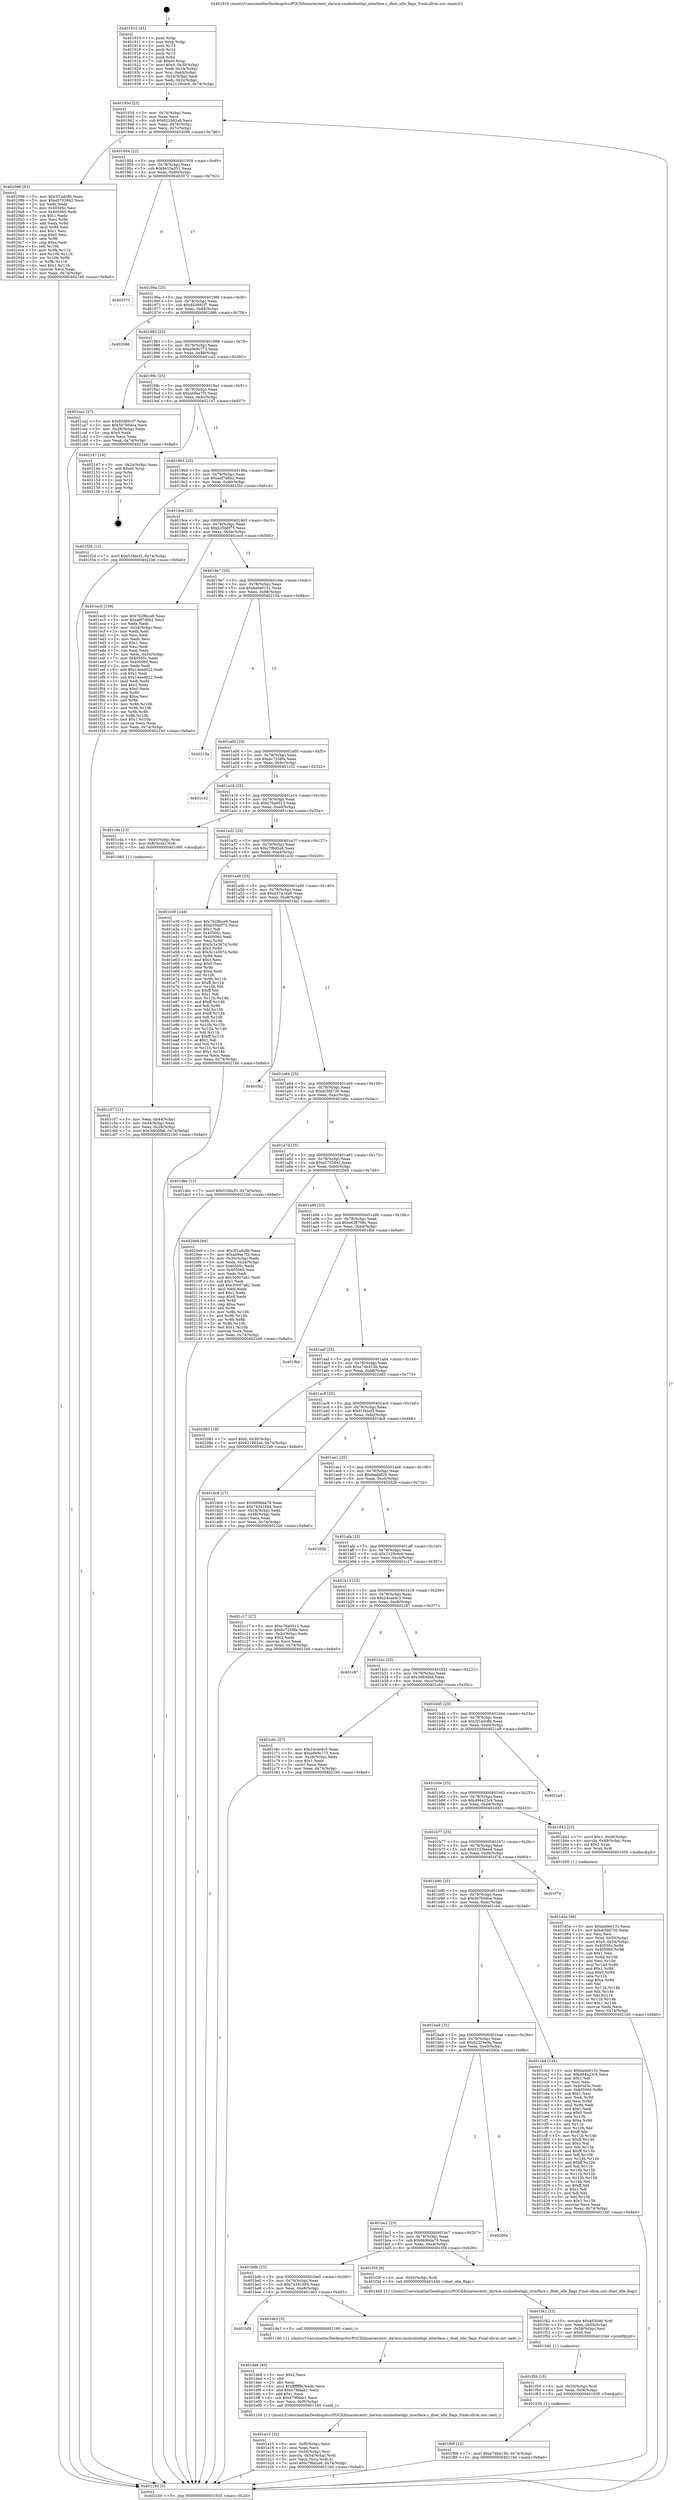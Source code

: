digraph "0x401910" {
  label = "0x401910 (/mnt/c/Users/mathe/Desktop/tcc/POCII/binaries/extr_darwin-xnubsdnetkpi_interface.c_ifnet_idle_flags_Final-ollvm.out::main(0))"
  labelloc = "t"
  node[shape=record]

  Entry [label="",width=0.3,height=0.3,shape=circle,fillcolor=black,style=filled]
  "0x40193d" [label="{
     0x40193d [23]\l
     | [instrs]\l
     &nbsp;&nbsp;0x40193d \<+3\>: mov -0x74(%rbp),%eax\l
     &nbsp;&nbsp;0x401940 \<+2\>: mov %eax,%ecx\l
     &nbsp;&nbsp;0x401942 \<+6\>: sub $0x821662ab,%ecx\l
     &nbsp;&nbsp;0x401948 \<+3\>: mov %eax,-0x78(%rbp)\l
     &nbsp;&nbsp;0x40194b \<+3\>: mov %ecx,-0x7c(%rbp)\l
     &nbsp;&nbsp;0x40194e \<+6\>: je 0000000000402096 \<main+0x786\>\l
  }"]
  "0x402096" [label="{
     0x402096 [83]\l
     | [instrs]\l
     &nbsp;&nbsp;0x402096 \<+5\>: mov $0x3f1adc8b,%eax\l
     &nbsp;&nbsp;0x40209b \<+5\>: mov $0xe5702842,%ecx\l
     &nbsp;&nbsp;0x4020a0 \<+2\>: xor %edx,%edx\l
     &nbsp;&nbsp;0x4020a2 \<+7\>: mov 0x40505c,%esi\l
     &nbsp;&nbsp;0x4020a9 \<+7\>: mov 0x405060,%edi\l
     &nbsp;&nbsp;0x4020b0 \<+3\>: sub $0x1,%edx\l
     &nbsp;&nbsp;0x4020b3 \<+3\>: mov %esi,%r8d\l
     &nbsp;&nbsp;0x4020b6 \<+3\>: add %edx,%r8d\l
     &nbsp;&nbsp;0x4020b9 \<+4\>: imul %r8d,%esi\l
     &nbsp;&nbsp;0x4020bd \<+3\>: and $0x1,%esi\l
     &nbsp;&nbsp;0x4020c0 \<+3\>: cmp $0x0,%esi\l
     &nbsp;&nbsp;0x4020c3 \<+4\>: sete %r9b\l
     &nbsp;&nbsp;0x4020c7 \<+3\>: cmp $0xa,%edi\l
     &nbsp;&nbsp;0x4020ca \<+4\>: setl %r10b\l
     &nbsp;&nbsp;0x4020ce \<+3\>: mov %r9b,%r11b\l
     &nbsp;&nbsp;0x4020d1 \<+3\>: and %r10b,%r11b\l
     &nbsp;&nbsp;0x4020d4 \<+3\>: xor %r10b,%r9b\l
     &nbsp;&nbsp;0x4020d7 \<+3\>: or %r9b,%r11b\l
     &nbsp;&nbsp;0x4020da \<+4\>: test $0x1,%r11b\l
     &nbsp;&nbsp;0x4020de \<+3\>: cmovne %ecx,%eax\l
     &nbsp;&nbsp;0x4020e1 \<+3\>: mov %eax,-0x74(%rbp)\l
     &nbsp;&nbsp;0x4020e4 \<+5\>: jmp 00000000004021b0 \<main+0x8a0\>\l
  }"]
  "0x401954" [label="{
     0x401954 [22]\l
     | [instrs]\l
     &nbsp;&nbsp;0x401954 \<+5\>: jmp 0000000000401959 \<main+0x49\>\l
     &nbsp;&nbsp;0x401959 \<+3\>: mov -0x78(%rbp),%eax\l
     &nbsp;&nbsp;0x40195c \<+5\>: sub $0x8410a351,%eax\l
     &nbsp;&nbsp;0x401961 \<+3\>: mov %eax,-0x80(%rbp)\l
     &nbsp;&nbsp;0x401964 \<+6\>: je 0000000000402072 \<main+0x762\>\l
  }"]
  Exit [label="",width=0.3,height=0.3,shape=circle,fillcolor=black,style=filled,peripheries=2]
  "0x402072" [label="{
     0x402072\l
  }", style=dashed]
  "0x40196a" [label="{
     0x40196a [25]\l
     | [instrs]\l
     &nbsp;&nbsp;0x40196a \<+5\>: jmp 000000000040196f \<main+0x5f\>\l
     &nbsp;&nbsp;0x40196f \<+3\>: mov -0x78(%rbp),%eax\l
     &nbsp;&nbsp;0x401972 \<+5\>: sub $0x85d891f7,%eax\l
     &nbsp;&nbsp;0x401977 \<+6\>: mov %eax,-0x84(%rbp)\l
     &nbsp;&nbsp;0x40197d \<+6\>: je 0000000000402066 \<main+0x756\>\l
  }"]
  "0x401f68" [label="{
     0x401f68 [12]\l
     | [instrs]\l
     &nbsp;&nbsp;0x401f68 \<+7\>: movl $0xe74b415b,-0x74(%rbp)\l
     &nbsp;&nbsp;0x401f6f \<+5\>: jmp 00000000004021b0 \<main+0x8a0\>\l
  }"]
  "0x402066" [label="{
     0x402066\l
  }", style=dashed]
  "0x401983" [label="{
     0x401983 [25]\l
     | [instrs]\l
     &nbsp;&nbsp;0x401983 \<+5\>: jmp 0000000000401988 \<main+0x78\>\l
     &nbsp;&nbsp;0x401988 \<+3\>: mov -0x78(%rbp),%eax\l
     &nbsp;&nbsp;0x40198b \<+5\>: sub $0xa9e9c773,%eax\l
     &nbsp;&nbsp;0x401990 \<+6\>: mov %eax,-0x88(%rbp)\l
     &nbsp;&nbsp;0x401996 \<+6\>: je 0000000000401ca2 \<main+0x392\>\l
  }"]
  "0x401f59" [label="{
     0x401f59 [15]\l
     | [instrs]\l
     &nbsp;&nbsp;0x401f59 \<+4\>: mov -0x50(%rbp),%rdi\l
     &nbsp;&nbsp;0x401f5d \<+6\>: mov %eax,-0xf4(%rbp)\l
     &nbsp;&nbsp;0x401f63 \<+5\>: call 0000000000401030 \<free@plt\>\l
     | [calls]\l
     &nbsp;&nbsp;0x401030 \{1\} (unknown)\l
  }"]
  "0x401ca2" [label="{
     0x401ca2 [27]\l
     | [instrs]\l
     &nbsp;&nbsp;0x401ca2 \<+5\>: mov $0x85d891f7,%eax\l
     &nbsp;&nbsp;0x401ca7 \<+5\>: mov $0x5b7b0dca,%ecx\l
     &nbsp;&nbsp;0x401cac \<+3\>: mov -0x28(%rbp),%edx\l
     &nbsp;&nbsp;0x401caf \<+3\>: cmp $0x0,%edx\l
     &nbsp;&nbsp;0x401cb2 \<+3\>: cmove %ecx,%eax\l
     &nbsp;&nbsp;0x401cb5 \<+3\>: mov %eax,-0x74(%rbp)\l
     &nbsp;&nbsp;0x401cb8 \<+5\>: jmp 00000000004021b0 \<main+0x8a0\>\l
  }"]
  "0x40199c" [label="{
     0x40199c [25]\l
     | [instrs]\l
     &nbsp;&nbsp;0x40199c \<+5\>: jmp 00000000004019a1 \<main+0x91\>\l
     &nbsp;&nbsp;0x4019a1 \<+3\>: mov -0x78(%rbp),%eax\l
     &nbsp;&nbsp;0x4019a4 \<+5\>: sub $0xab9ae7f3,%eax\l
     &nbsp;&nbsp;0x4019a9 \<+6\>: mov %eax,-0x8c(%rbp)\l
     &nbsp;&nbsp;0x4019af \<+6\>: je 0000000000402147 \<main+0x837\>\l
  }"]
  "0x401f42" [label="{
     0x401f42 [23]\l
     | [instrs]\l
     &nbsp;&nbsp;0x401f42 \<+10\>: movabs $0x4030d6,%rdi\l
     &nbsp;&nbsp;0x401f4c \<+3\>: mov %eax,-0x58(%rbp)\l
     &nbsp;&nbsp;0x401f4f \<+3\>: mov -0x58(%rbp),%esi\l
     &nbsp;&nbsp;0x401f52 \<+2\>: mov $0x0,%al\l
     &nbsp;&nbsp;0x401f54 \<+5\>: call 0000000000401040 \<printf@plt\>\l
     | [calls]\l
     &nbsp;&nbsp;0x401040 \{1\} (unknown)\l
  }"]
  "0x402147" [label="{
     0x402147 [19]\l
     | [instrs]\l
     &nbsp;&nbsp;0x402147 \<+3\>: mov -0x24(%rbp),%eax\l
     &nbsp;&nbsp;0x40214a \<+7\>: add $0xe0,%rsp\l
     &nbsp;&nbsp;0x402151 \<+1\>: pop %rbx\l
     &nbsp;&nbsp;0x402152 \<+2\>: pop %r12\l
     &nbsp;&nbsp;0x402154 \<+2\>: pop %r14\l
     &nbsp;&nbsp;0x402156 \<+2\>: pop %r15\l
     &nbsp;&nbsp;0x402158 \<+1\>: pop %rbp\l
     &nbsp;&nbsp;0x402159 \<+1\>: ret\l
  }"]
  "0x4019b5" [label="{
     0x4019b5 [25]\l
     | [instrs]\l
     &nbsp;&nbsp;0x4019b5 \<+5\>: jmp 00000000004019ba \<main+0xaa\>\l
     &nbsp;&nbsp;0x4019ba \<+3\>: mov -0x78(%rbp),%eax\l
     &nbsp;&nbsp;0x4019bd \<+5\>: sub $0xadf7d6b2,%eax\l
     &nbsp;&nbsp;0x4019c2 \<+6\>: mov %eax,-0x90(%rbp)\l
     &nbsp;&nbsp;0x4019c8 \<+6\>: je 0000000000401f2d \<main+0x61d\>\l
  }"]
  "0x401e10" [label="{
     0x401e10 [32]\l
     | [instrs]\l
     &nbsp;&nbsp;0x401e10 \<+6\>: mov -0xf0(%rbp),%ecx\l
     &nbsp;&nbsp;0x401e16 \<+3\>: imul %eax,%ecx\l
     &nbsp;&nbsp;0x401e19 \<+4\>: mov -0x50(%rbp),%rsi\l
     &nbsp;&nbsp;0x401e1d \<+4\>: movslq -0x54(%rbp),%rdi\l
     &nbsp;&nbsp;0x401e21 \<+3\>: mov %ecx,(%rsi,%rdi,4)\l
     &nbsp;&nbsp;0x401e24 \<+7\>: movl $0xc7f6d2e8,-0x74(%rbp)\l
     &nbsp;&nbsp;0x401e2b \<+5\>: jmp 00000000004021b0 \<main+0x8a0\>\l
  }"]
  "0x401f2d" [label="{
     0x401f2d [12]\l
     | [instrs]\l
     &nbsp;&nbsp;0x401f2d \<+7\>: movl $0xf1f4bcf3,-0x74(%rbp)\l
     &nbsp;&nbsp;0x401f34 \<+5\>: jmp 00000000004021b0 \<main+0x8a0\>\l
  }"]
  "0x4019ce" [label="{
     0x4019ce [25]\l
     | [instrs]\l
     &nbsp;&nbsp;0x4019ce \<+5\>: jmp 00000000004019d3 \<main+0xc3\>\l
     &nbsp;&nbsp;0x4019d3 \<+3\>: mov -0x78(%rbp),%eax\l
     &nbsp;&nbsp;0x4019d6 \<+5\>: sub $0xb35b0f75,%eax\l
     &nbsp;&nbsp;0x4019db \<+6\>: mov %eax,-0x94(%rbp)\l
     &nbsp;&nbsp;0x4019e1 \<+6\>: je 0000000000401ec0 \<main+0x5b0\>\l
  }"]
  "0x401de8" [label="{
     0x401de8 [40]\l
     | [instrs]\l
     &nbsp;&nbsp;0x401de8 \<+5\>: mov $0x2,%ecx\l
     &nbsp;&nbsp;0x401ded \<+1\>: cltd\l
     &nbsp;&nbsp;0x401dee \<+2\>: idiv %ecx\l
     &nbsp;&nbsp;0x401df0 \<+6\>: imul $0xfffffffe,%edx,%ecx\l
     &nbsp;&nbsp;0x401df6 \<+6\>: add $0x479fdab1,%ecx\l
     &nbsp;&nbsp;0x401dfc \<+3\>: add $0x1,%ecx\l
     &nbsp;&nbsp;0x401dff \<+6\>: sub $0x479fdab1,%ecx\l
     &nbsp;&nbsp;0x401e05 \<+6\>: mov %ecx,-0xf0(%rbp)\l
     &nbsp;&nbsp;0x401e0b \<+5\>: call 0000000000401160 \<next_i\>\l
     | [calls]\l
     &nbsp;&nbsp;0x401160 \{1\} (/mnt/c/Users/mathe/Desktop/tcc/POCII/binaries/extr_darwin-xnubsdnetkpi_interface.c_ifnet_idle_flags_Final-ollvm.out::next_i)\l
  }"]
  "0x401ec0" [label="{
     0x401ec0 [109]\l
     | [instrs]\l
     &nbsp;&nbsp;0x401ec0 \<+5\>: mov $0x7b28bce9,%eax\l
     &nbsp;&nbsp;0x401ec5 \<+5\>: mov $0xadf7d6b2,%ecx\l
     &nbsp;&nbsp;0x401eca \<+2\>: xor %edx,%edx\l
     &nbsp;&nbsp;0x401ecc \<+3\>: mov -0x54(%rbp),%esi\l
     &nbsp;&nbsp;0x401ecf \<+2\>: mov %edx,%edi\l
     &nbsp;&nbsp;0x401ed1 \<+2\>: sub %esi,%edi\l
     &nbsp;&nbsp;0x401ed3 \<+2\>: mov %edx,%esi\l
     &nbsp;&nbsp;0x401ed5 \<+3\>: sub $0x1,%esi\l
     &nbsp;&nbsp;0x401ed8 \<+2\>: add %esi,%edi\l
     &nbsp;&nbsp;0x401eda \<+2\>: sub %edi,%edx\l
     &nbsp;&nbsp;0x401edc \<+3\>: mov %edx,-0x54(%rbp)\l
     &nbsp;&nbsp;0x401edf \<+7\>: mov 0x40505c,%edx\l
     &nbsp;&nbsp;0x401ee6 \<+7\>: mov 0x405060,%esi\l
     &nbsp;&nbsp;0x401eed \<+2\>: mov %edx,%edi\l
     &nbsp;&nbsp;0x401eef \<+6\>: add $0x14eed022,%edi\l
     &nbsp;&nbsp;0x401ef5 \<+3\>: sub $0x1,%edi\l
     &nbsp;&nbsp;0x401ef8 \<+6\>: sub $0x14eed022,%edi\l
     &nbsp;&nbsp;0x401efe \<+3\>: imul %edi,%edx\l
     &nbsp;&nbsp;0x401f01 \<+3\>: and $0x1,%edx\l
     &nbsp;&nbsp;0x401f04 \<+3\>: cmp $0x0,%edx\l
     &nbsp;&nbsp;0x401f07 \<+4\>: sete %r8b\l
     &nbsp;&nbsp;0x401f0b \<+3\>: cmp $0xa,%esi\l
     &nbsp;&nbsp;0x401f0e \<+4\>: setl %r9b\l
     &nbsp;&nbsp;0x401f12 \<+3\>: mov %r8b,%r10b\l
     &nbsp;&nbsp;0x401f15 \<+3\>: and %r9b,%r10b\l
     &nbsp;&nbsp;0x401f18 \<+3\>: xor %r9b,%r8b\l
     &nbsp;&nbsp;0x401f1b \<+3\>: or %r8b,%r10b\l
     &nbsp;&nbsp;0x401f1e \<+4\>: test $0x1,%r10b\l
     &nbsp;&nbsp;0x401f22 \<+3\>: cmovne %ecx,%eax\l
     &nbsp;&nbsp;0x401f25 \<+3\>: mov %eax,-0x74(%rbp)\l
     &nbsp;&nbsp;0x401f28 \<+5\>: jmp 00000000004021b0 \<main+0x8a0\>\l
  }"]
  "0x4019e7" [label="{
     0x4019e7 [25]\l
     | [instrs]\l
     &nbsp;&nbsp;0x4019e7 \<+5\>: jmp 00000000004019ec \<main+0xdc\>\l
     &nbsp;&nbsp;0x4019ec \<+3\>: mov -0x78(%rbp),%eax\l
     &nbsp;&nbsp;0x4019ef \<+5\>: sub $0xba0e0131,%eax\l
     &nbsp;&nbsp;0x4019f4 \<+6\>: mov %eax,-0x98(%rbp)\l
     &nbsp;&nbsp;0x4019fa \<+6\>: je 000000000040215a \<main+0x84a\>\l
  }"]
  "0x401bf4" [label="{
     0x401bf4\l
  }", style=dashed]
  "0x40215a" [label="{
     0x40215a\l
  }", style=dashed]
  "0x401a00" [label="{
     0x401a00 [25]\l
     | [instrs]\l
     &nbsp;&nbsp;0x401a00 \<+5\>: jmp 0000000000401a05 \<main+0xf5\>\l
     &nbsp;&nbsp;0x401a05 \<+3\>: mov -0x78(%rbp),%eax\l
     &nbsp;&nbsp;0x401a08 \<+5\>: sub $0xbc7258fa,%eax\l
     &nbsp;&nbsp;0x401a0d \<+6\>: mov %eax,-0x9c(%rbp)\l
     &nbsp;&nbsp;0x401a13 \<+6\>: je 0000000000401c32 \<main+0x322\>\l
  }"]
  "0x401de3" [label="{
     0x401de3 [5]\l
     | [instrs]\l
     &nbsp;&nbsp;0x401de3 \<+5\>: call 0000000000401160 \<next_i\>\l
     | [calls]\l
     &nbsp;&nbsp;0x401160 \{1\} (/mnt/c/Users/mathe/Desktop/tcc/POCII/binaries/extr_darwin-xnubsdnetkpi_interface.c_ifnet_idle_flags_Final-ollvm.out::next_i)\l
  }"]
  "0x401c32" [label="{
     0x401c32\l
  }", style=dashed]
  "0x401a19" [label="{
     0x401a19 [25]\l
     | [instrs]\l
     &nbsp;&nbsp;0x401a19 \<+5\>: jmp 0000000000401a1e \<main+0x10e\>\l
     &nbsp;&nbsp;0x401a1e \<+3\>: mov -0x78(%rbp),%eax\l
     &nbsp;&nbsp;0x401a21 \<+5\>: sub $0xc76a0013,%eax\l
     &nbsp;&nbsp;0x401a26 \<+6\>: mov %eax,-0xa0(%rbp)\l
     &nbsp;&nbsp;0x401a2c \<+6\>: je 0000000000401c4a \<main+0x33a\>\l
  }"]
  "0x401bdb" [label="{
     0x401bdb [25]\l
     | [instrs]\l
     &nbsp;&nbsp;0x401bdb \<+5\>: jmp 0000000000401be0 \<main+0x2d0\>\l
     &nbsp;&nbsp;0x401be0 \<+3\>: mov -0x78(%rbp),%eax\l
     &nbsp;&nbsp;0x401be3 \<+5\>: sub $0x74341684,%eax\l
     &nbsp;&nbsp;0x401be8 \<+6\>: mov %eax,-0xe8(%rbp)\l
     &nbsp;&nbsp;0x401bee \<+6\>: je 0000000000401de3 \<main+0x4d3\>\l
  }"]
  "0x401c4a" [label="{
     0x401c4a [13]\l
     | [instrs]\l
     &nbsp;&nbsp;0x401c4a \<+4\>: mov -0x40(%rbp),%rax\l
     &nbsp;&nbsp;0x401c4e \<+4\>: mov 0x8(%rax),%rdi\l
     &nbsp;&nbsp;0x401c52 \<+5\>: call 0000000000401060 \<atoi@plt\>\l
     | [calls]\l
     &nbsp;&nbsp;0x401060 \{1\} (unknown)\l
  }"]
  "0x401a32" [label="{
     0x401a32 [25]\l
     | [instrs]\l
     &nbsp;&nbsp;0x401a32 \<+5\>: jmp 0000000000401a37 \<main+0x127\>\l
     &nbsp;&nbsp;0x401a37 \<+3\>: mov -0x78(%rbp),%eax\l
     &nbsp;&nbsp;0x401a3a \<+5\>: sub $0xc7f6d2e8,%eax\l
     &nbsp;&nbsp;0x401a3f \<+6\>: mov %eax,-0xa4(%rbp)\l
     &nbsp;&nbsp;0x401a45 \<+6\>: je 0000000000401e30 \<main+0x520\>\l
  }"]
  "0x401f39" [label="{
     0x401f39 [9]\l
     | [instrs]\l
     &nbsp;&nbsp;0x401f39 \<+4\>: mov -0x50(%rbp),%rdi\l
     &nbsp;&nbsp;0x401f3d \<+5\>: call 0000000000401440 \<ifnet_idle_flags\>\l
     | [calls]\l
     &nbsp;&nbsp;0x401440 \{1\} (/mnt/c/Users/mathe/Desktop/tcc/POCII/binaries/extr_darwin-xnubsdnetkpi_interface.c_ifnet_idle_flags_Final-ollvm.out::ifnet_idle_flags)\l
  }"]
  "0x401e30" [label="{
     0x401e30 [144]\l
     | [instrs]\l
     &nbsp;&nbsp;0x401e30 \<+5\>: mov $0x7b28bce9,%eax\l
     &nbsp;&nbsp;0x401e35 \<+5\>: mov $0xb35b0f75,%ecx\l
     &nbsp;&nbsp;0x401e3a \<+2\>: mov $0x1,%dl\l
     &nbsp;&nbsp;0x401e3c \<+7\>: mov 0x40505c,%esi\l
     &nbsp;&nbsp;0x401e43 \<+7\>: mov 0x405060,%edi\l
     &nbsp;&nbsp;0x401e4a \<+3\>: mov %esi,%r8d\l
     &nbsp;&nbsp;0x401e4d \<+7\>: add $0x5c1e367d,%r8d\l
     &nbsp;&nbsp;0x401e54 \<+4\>: sub $0x1,%r8d\l
     &nbsp;&nbsp;0x401e58 \<+7\>: sub $0x5c1e367d,%r8d\l
     &nbsp;&nbsp;0x401e5f \<+4\>: imul %r8d,%esi\l
     &nbsp;&nbsp;0x401e63 \<+3\>: and $0x1,%esi\l
     &nbsp;&nbsp;0x401e66 \<+3\>: cmp $0x0,%esi\l
     &nbsp;&nbsp;0x401e69 \<+4\>: sete %r9b\l
     &nbsp;&nbsp;0x401e6d \<+3\>: cmp $0xa,%edi\l
     &nbsp;&nbsp;0x401e70 \<+4\>: setl %r10b\l
     &nbsp;&nbsp;0x401e74 \<+3\>: mov %r9b,%r11b\l
     &nbsp;&nbsp;0x401e77 \<+4\>: xor $0xff,%r11b\l
     &nbsp;&nbsp;0x401e7b \<+3\>: mov %r10b,%bl\l
     &nbsp;&nbsp;0x401e7e \<+3\>: xor $0xff,%bl\l
     &nbsp;&nbsp;0x401e81 \<+3\>: xor $0x1,%dl\l
     &nbsp;&nbsp;0x401e84 \<+3\>: mov %r11b,%r14b\l
     &nbsp;&nbsp;0x401e87 \<+4\>: and $0xff,%r14b\l
     &nbsp;&nbsp;0x401e8b \<+3\>: and %dl,%r9b\l
     &nbsp;&nbsp;0x401e8e \<+3\>: mov %bl,%r15b\l
     &nbsp;&nbsp;0x401e91 \<+4\>: and $0xff,%r15b\l
     &nbsp;&nbsp;0x401e95 \<+3\>: and %dl,%r10b\l
     &nbsp;&nbsp;0x401e98 \<+3\>: or %r9b,%r14b\l
     &nbsp;&nbsp;0x401e9b \<+3\>: or %r10b,%r15b\l
     &nbsp;&nbsp;0x401e9e \<+3\>: xor %r15b,%r14b\l
     &nbsp;&nbsp;0x401ea1 \<+3\>: or %bl,%r11b\l
     &nbsp;&nbsp;0x401ea4 \<+4\>: xor $0xff,%r11b\l
     &nbsp;&nbsp;0x401ea8 \<+3\>: or $0x1,%dl\l
     &nbsp;&nbsp;0x401eab \<+3\>: and %dl,%r11b\l
     &nbsp;&nbsp;0x401eae \<+3\>: or %r11b,%r14b\l
     &nbsp;&nbsp;0x401eb1 \<+4\>: test $0x1,%r14b\l
     &nbsp;&nbsp;0x401eb5 \<+3\>: cmovne %ecx,%eax\l
     &nbsp;&nbsp;0x401eb8 \<+3\>: mov %eax,-0x74(%rbp)\l
     &nbsp;&nbsp;0x401ebb \<+5\>: jmp 00000000004021b0 \<main+0x8a0\>\l
  }"]
  "0x401a4b" [label="{
     0x401a4b [25]\l
     | [instrs]\l
     &nbsp;&nbsp;0x401a4b \<+5\>: jmp 0000000000401a50 \<main+0x140\>\l
     &nbsp;&nbsp;0x401a50 \<+3\>: mov -0x78(%rbp),%eax\l
     &nbsp;&nbsp;0x401a53 \<+5\>: sub $0xd37416a8,%eax\l
     &nbsp;&nbsp;0x401a58 \<+6\>: mov %eax,-0xa8(%rbp)\l
     &nbsp;&nbsp;0x401a5e \<+6\>: je 0000000000401fa2 \<main+0x692\>\l
  }"]
  "0x401bc2" [label="{
     0x401bc2 [25]\l
     | [instrs]\l
     &nbsp;&nbsp;0x401bc2 \<+5\>: jmp 0000000000401bc7 \<main+0x2b7\>\l
     &nbsp;&nbsp;0x401bc7 \<+3\>: mov -0x78(%rbp),%eax\l
     &nbsp;&nbsp;0x401bca \<+5\>: sub $0x6696da78,%eax\l
     &nbsp;&nbsp;0x401bcf \<+6\>: mov %eax,-0xe4(%rbp)\l
     &nbsp;&nbsp;0x401bd5 \<+6\>: je 0000000000401f39 \<main+0x629\>\l
  }"]
  "0x401fa2" [label="{
     0x401fa2\l
  }", style=dashed]
  "0x401a64" [label="{
     0x401a64 [25]\l
     | [instrs]\l
     &nbsp;&nbsp;0x401a64 \<+5\>: jmp 0000000000401a69 \<main+0x159\>\l
     &nbsp;&nbsp;0x401a69 \<+3\>: mov -0x78(%rbp),%eax\l
     &nbsp;&nbsp;0x401a6c \<+5\>: sub $0xdc5fd730,%eax\l
     &nbsp;&nbsp;0x401a71 \<+6\>: mov %eax,-0xac(%rbp)\l
     &nbsp;&nbsp;0x401a77 \<+6\>: je 0000000000401dbc \<main+0x4ac\>\l
  }"]
  "0x40200a" [label="{
     0x40200a\l
  }", style=dashed]
  "0x401dbc" [label="{
     0x401dbc [12]\l
     | [instrs]\l
     &nbsp;&nbsp;0x401dbc \<+7\>: movl $0xf1f4bcf3,-0x74(%rbp)\l
     &nbsp;&nbsp;0x401dc3 \<+5\>: jmp 00000000004021b0 \<main+0x8a0\>\l
  }"]
  "0x401a7d" [label="{
     0x401a7d [25]\l
     | [instrs]\l
     &nbsp;&nbsp;0x401a7d \<+5\>: jmp 0000000000401a82 \<main+0x172\>\l
     &nbsp;&nbsp;0x401a82 \<+3\>: mov -0x78(%rbp),%eax\l
     &nbsp;&nbsp;0x401a85 \<+5\>: sub $0xe5702842,%eax\l
     &nbsp;&nbsp;0x401a8a \<+6\>: mov %eax,-0xb0(%rbp)\l
     &nbsp;&nbsp;0x401a90 \<+6\>: je 00000000004020e9 \<main+0x7d9\>\l
  }"]
  "0x401d5a" [label="{
     0x401d5a [98]\l
     | [instrs]\l
     &nbsp;&nbsp;0x401d5a \<+5\>: mov $0xba0e0131,%ecx\l
     &nbsp;&nbsp;0x401d5f \<+5\>: mov $0xdc5fd730,%edx\l
     &nbsp;&nbsp;0x401d64 \<+2\>: xor %esi,%esi\l
     &nbsp;&nbsp;0x401d66 \<+4\>: mov %rax,-0x50(%rbp)\l
     &nbsp;&nbsp;0x401d6a \<+7\>: movl $0x0,-0x54(%rbp)\l
     &nbsp;&nbsp;0x401d71 \<+8\>: mov 0x40505c,%r8d\l
     &nbsp;&nbsp;0x401d79 \<+8\>: mov 0x405060,%r9d\l
     &nbsp;&nbsp;0x401d81 \<+3\>: sub $0x1,%esi\l
     &nbsp;&nbsp;0x401d84 \<+3\>: mov %r8d,%r10d\l
     &nbsp;&nbsp;0x401d87 \<+3\>: add %esi,%r10d\l
     &nbsp;&nbsp;0x401d8a \<+4\>: imul %r10d,%r8d\l
     &nbsp;&nbsp;0x401d8e \<+4\>: and $0x1,%r8d\l
     &nbsp;&nbsp;0x401d92 \<+4\>: cmp $0x0,%r8d\l
     &nbsp;&nbsp;0x401d96 \<+4\>: sete %r11b\l
     &nbsp;&nbsp;0x401d9a \<+4\>: cmp $0xa,%r9d\l
     &nbsp;&nbsp;0x401d9e \<+3\>: setl %bl\l
     &nbsp;&nbsp;0x401da1 \<+3\>: mov %r11b,%r14b\l
     &nbsp;&nbsp;0x401da4 \<+3\>: and %bl,%r14b\l
     &nbsp;&nbsp;0x401da7 \<+3\>: xor %bl,%r11b\l
     &nbsp;&nbsp;0x401daa \<+3\>: or %r11b,%r14b\l
     &nbsp;&nbsp;0x401dad \<+4\>: test $0x1,%r14b\l
     &nbsp;&nbsp;0x401db1 \<+3\>: cmovne %edx,%ecx\l
     &nbsp;&nbsp;0x401db4 \<+3\>: mov %ecx,-0x74(%rbp)\l
     &nbsp;&nbsp;0x401db7 \<+5\>: jmp 00000000004021b0 \<main+0x8a0\>\l
  }"]
  "0x4020e9" [label="{
     0x4020e9 [94]\l
     | [instrs]\l
     &nbsp;&nbsp;0x4020e9 \<+5\>: mov $0x3f1adc8b,%eax\l
     &nbsp;&nbsp;0x4020ee \<+5\>: mov $0xab9ae7f3,%ecx\l
     &nbsp;&nbsp;0x4020f3 \<+3\>: mov -0x30(%rbp),%edx\l
     &nbsp;&nbsp;0x4020f6 \<+3\>: mov %edx,-0x24(%rbp)\l
     &nbsp;&nbsp;0x4020f9 \<+7\>: mov 0x40505c,%edx\l
     &nbsp;&nbsp;0x402100 \<+7\>: mov 0x405060,%esi\l
     &nbsp;&nbsp;0x402107 \<+2\>: mov %edx,%edi\l
     &nbsp;&nbsp;0x402109 \<+6\>: sub $0x30007a61,%edi\l
     &nbsp;&nbsp;0x40210f \<+3\>: sub $0x1,%edi\l
     &nbsp;&nbsp;0x402112 \<+6\>: add $0x30007a61,%edi\l
     &nbsp;&nbsp;0x402118 \<+3\>: imul %edi,%edx\l
     &nbsp;&nbsp;0x40211b \<+3\>: and $0x1,%edx\l
     &nbsp;&nbsp;0x40211e \<+3\>: cmp $0x0,%edx\l
     &nbsp;&nbsp;0x402121 \<+4\>: sete %r8b\l
     &nbsp;&nbsp;0x402125 \<+3\>: cmp $0xa,%esi\l
     &nbsp;&nbsp;0x402128 \<+4\>: setl %r9b\l
     &nbsp;&nbsp;0x40212c \<+3\>: mov %r8b,%r10b\l
     &nbsp;&nbsp;0x40212f \<+3\>: and %r9b,%r10b\l
     &nbsp;&nbsp;0x402132 \<+3\>: xor %r9b,%r8b\l
     &nbsp;&nbsp;0x402135 \<+3\>: or %r8b,%r10b\l
     &nbsp;&nbsp;0x402138 \<+4\>: test $0x1,%r10b\l
     &nbsp;&nbsp;0x40213c \<+3\>: cmovne %ecx,%eax\l
     &nbsp;&nbsp;0x40213f \<+3\>: mov %eax,-0x74(%rbp)\l
     &nbsp;&nbsp;0x402142 \<+5\>: jmp 00000000004021b0 \<main+0x8a0\>\l
  }"]
  "0x401a96" [label="{
     0x401a96 [25]\l
     | [instrs]\l
     &nbsp;&nbsp;0x401a96 \<+5\>: jmp 0000000000401a9b \<main+0x18b\>\l
     &nbsp;&nbsp;0x401a9b \<+3\>: mov -0x78(%rbp),%eax\l
     &nbsp;&nbsp;0x401a9e \<+5\>: sub $0xe638708c,%eax\l
     &nbsp;&nbsp;0x401aa3 \<+6\>: mov %eax,-0xb4(%rbp)\l
     &nbsp;&nbsp;0x401aa9 \<+6\>: je 0000000000401fbd \<main+0x6ad\>\l
  }"]
  "0x401ba9" [label="{
     0x401ba9 [25]\l
     | [instrs]\l
     &nbsp;&nbsp;0x401ba9 \<+5\>: jmp 0000000000401bae \<main+0x29e\>\l
     &nbsp;&nbsp;0x401bae \<+3\>: mov -0x78(%rbp),%eax\l
     &nbsp;&nbsp;0x401bb1 \<+5\>: sub $0x62229e9a,%eax\l
     &nbsp;&nbsp;0x401bb6 \<+6\>: mov %eax,-0xe0(%rbp)\l
     &nbsp;&nbsp;0x401bbc \<+6\>: je 000000000040200a \<main+0x6fa\>\l
  }"]
  "0x401fbd" [label="{
     0x401fbd\l
  }", style=dashed]
  "0x401aaf" [label="{
     0x401aaf [25]\l
     | [instrs]\l
     &nbsp;&nbsp;0x401aaf \<+5\>: jmp 0000000000401ab4 \<main+0x1a4\>\l
     &nbsp;&nbsp;0x401ab4 \<+3\>: mov -0x78(%rbp),%eax\l
     &nbsp;&nbsp;0x401ab7 \<+5\>: sub $0xe74b415b,%eax\l
     &nbsp;&nbsp;0x401abc \<+6\>: mov %eax,-0xb8(%rbp)\l
     &nbsp;&nbsp;0x401ac2 \<+6\>: je 0000000000402083 \<main+0x773\>\l
  }"]
  "0x401cbd" [label="{
     0x401cbd [134]\l
     | [instrs]\l
     &nbsp;&nbsp;0x401cbd \<+5\>: mov $0xba0e0131,%eax\l
     &nbsp;&nbsp;0x401cc2 \<+5\>: mov $0x494a23c4,%ecx\l
     &nbsp;&nbsp;0x401cc7 \<+2\>: mov $0x1,%dl\l
     &nbsp;&nbsp;0x401cc9 \<+2\>: xor %esi,%esi\l
     &nbsp;&nbsp;0x401ccb \<+7\>: mov 0x40505c,%edi\l
     &nbsp;&nbsp;0x401cd2 \<+8\>: mov 0x405060,%r8d\l
     &nbsp;&nbsp;0x401cda \<+3\>: sub $0x1,%esi\l
     &nbsp;&nbsp;0x401cdd \<+3\>: mov %edi,%r9d\l
     &nbsp;&nbsp;0x401ce0 \<+3\>: add %esi,%r9d\l
     &nbsp;&nbsp;0x401ce3 \<+4\>: imul %r9d,%edi\l
     &nbsp;&nbsp;0x401ce7 \<+3\>: and $0x1,%edi\l
     &nbsp;&nbsp;0x401cea \<+3\>: cmp $0x0,%edi\l
     &nbsp;&nbsp;0x401ced \<+4\>: sete %r10b\l
     &nbsp;&nbsp;0x401cf1 \<+4\>: cmp $0xa,%r8d\l
     &nbsp;&nbsp;0x401cf5 \<+4\>: setl %r11b\l
     &nbsp;&nbsp;0x401cf9 \<+3\>: mov %r10b,%bl\l
     &nbsp;&nbsp;0x401cfc \<+3\>: xor $0xff,%bl\l
     &nbsp;&nbsp;0x401cff \<+3\>: mov %r11b,%r14b\l
     &nbsp;&nbsp;0x401d02 \<+4\>: xor $0xff,%r14b\l
     &nbsp;&nbsp;0x401d06 \<+3\>: xor $0x1,%dl\l
     &nbsp;&nbsp;0x401d09 \<+3\>: mov %bl,%r15b\l
     &nbsp;&nbsp;0x401d0c \<+4\>: and $0xff,%r15b\l
     &nbsp;&nbsp;0x401d10 \<+3\>: and %dl,%r10b\l
     &nbsp;&nbsp;0x401d13 \<+3\>: mov %r14b,%r12b\l
     &nbsp;&nbsp;0x401d16 \<+4\>: and $0xff,%r12b\l
     &nbsp;&nbsp;0x401d1a \<+3\>: and %dl,%r11b\l
     &nbsp;&nbsp;0x401d1d \<+3\>: or %r10b,%r15b\l
     &nbsp;&nbsp;0x401d20 \<+3\>: or %r11b,%r12b\l
     &nbsp;&nbsp;0x401d23 \<+3\>: xor %r12b,%r15b\l
     &nbsp;&nbsp;0x401d26 \<+3\>: or %r14b,%bl\l
     &nbsp;&nbsp;0x401d29 \<+3\>: xor $0xff,%bl\l
     &nbsp;&nbsp;0x401d2c \<+3\>: or $0x1,%dl\l
     &nbsp;&nbsp;0x401d2f \<+2\>: and %dl,%bl\l
     &nbsp;&nbsp;0x401d31 \<+3\>: or %bl,%r15b\l
     &nbsp;&nbsp;0x401d34 \<+4\>: test $0x1,%r15b\l
     &nbsp;&nbsp;0x401d38 \<+3\>: cmovne %ecx,%eax\l
     &nbsp;&nbsp;0x401d3b \<+3\>: mov %eax,-0x74(%rbp)\l
     &nbsp;&nbsp;0x401d3e \<+5\>: jmp 00000000004021b0 \<main+0x8a0\>\l
  }"]
  "0x402083" [label="{
     0x402083 [19]\l
     | [instrs]\l
     &nbsp;&nbsp;0x402083 \<+7\>: movl $0x0,-0x30(%rbp)\l
     &nbsp;&nbsp;0x40208a \<+7\>: movl $0x821662ab,-0x74(%rbp)\l
     &nbsp;&nbsp;0x402091 \<+5\>: jmp 00000000004021b0 \<main+0x8a0\>\l
  }"]
  "0x401ac8" [label="{
     0x401ac8 [25]\l
     | [instrs]\l
     &nbsp;&nbsp;0x401ac8 \<+5\>: jmp 0000000000401acd \<main+0x1bd\>\l
     &nbsp;&nbsp;0x401acd \<+3\>: mov -0x78(%rbp),%eax\l
     &nbsp;&nbsp;0x401ad0 \<+5\>: sub $0xf1f4bcf3,%eax\l
     &nbsp;&nbsp;0x401ad5 \<+6\>: mov %eax,-0xbc(%rbp)\l
     &nbsp;&nbsp;0x401adb \<+6\>: je 0000000000401dc8 \<main+0x4b8\>\l
  }"]
  "0x401b90" [label="{
     0x401b90 [25]\l
     | [instrs]\l
     &nbsp;&nbsp;0x401b90 \<+5\>: jmp 0000000000401b95 \<main+0x285\>\l
     &nbsp;&nbsp;0x401b95 \<+3\>: mov -0x78(%rbp),%eax\l
     &nbsp;&nbsp;0x401b98 \<+5\>: sub $0x5b7b0dca,%eax\l
     &nbsp;&nbsp;0x401b9d \<+6\>: mov %eax,-0xdc(%rbp)\l
     &nbsp;&nbsp;0x401ba3 \<+6\>: je 0000000000401cbd \<main+0x3ad\>\l
  }"]
  "0x401dc8" [label="{
     0x401dc8 [27]\l
     | [instrs]\l
     &nbsp;&nbsp;0x401dc8 \<+5\>: mov $0x6696da78,%eax\l
     &nbsp;&nbsp;0x401dcd \<+5\>: mov $0x74341684,%ecx\l
     &nbsp;&nbsp;0x401dd2 \<+3\>: mov -0x54(%rbp),%edx\l
     &nbsp;&nbsp;0x401dd5 \<+3\>: cmp -0x48(%rbp),%edx\l
     &nbsp;&nbsp;0x401dd8 \<+3\>: cmovl %ecx,%eax\l
     &nbsp;&nbsp;0x401ddb \<+3\>: mov %eax,-0x74(%rbp)\l
     &nbsp;&nbsp;0x401dde \<+5\>: jmp 00000000004021b0 \<main+0x8a0\>\l
  }"]
  "0x401ae1" [label="{
     0x401ae1 [25]\l
     | [instrs]\l
     &nbsp;&nbsp;0x401ae1 \<+5\>: jmp 0000000000401ae6 \<main+0x1d6\>\l
     &nbsp;&nbsp;0x401ae6 \<+3\>: mov -0x78(%rbp),%eax\l
     &nbsp;&nbsp;0x401ae9 \<+5\>: sub $0xfeafa829,%eax\l
     &nbsp;&nbsp;0x401aee \<+6\>: mov %eax,-0xc0(%rbp)\l
     &nbsp;&nbsp;0x401af4 \<+6\>: je 000000000040202b \<main+0x71b\>\l
  }"]
  "0x401f74" [label="{
     0x401f74\l
  }", style=dashed]
  "0x40202b" [label="{
     0x40202b\l
  }", style=dashed]
  "0x401afa" [label="{
     0x401afa [25]\l
     | [instrs]\l
     &nbsp;&nbsp;0x401afa \<+5\>: jmp 0000000000401aff \<main+0x1ef\>\l
     &nbsp;&nbsp;0x401aff \<+3\>: mov -0x78(%rbp),%eax\l
     &nbsp;&nbsp;0x401b02 \<+5\>: sub $0x2129cdc6,%eax\l
     &nbsp;&nbsp;0x401b07 \<+6\>: mov %eax,-0xc4(%rbp)\l
     &nbsp;&nbsp;0x401b0d \<+6\>: je 0000000000401c17 \<main+0x307\>\l
  }"]
  "0x401b77" [label="{
     0x401b77 [25]\l
     | [instrs]\l
     &nbsp;&nbsp;0x401b77 \<+5\>: jmp 0000000000401b7c \<main+0x26c\>\l
     &nbsp;&nbsp;0x401b7c \<+3\>: mov -0x78(%rbp),%eax\l
     &nbsp;&nbsp;0x401b7f \<+5\>: sub $0x5333beed,%eax\l
     &nbsp;&nbsp;0x401b84 \<+6\>: mov %eax,-0xd8(%rbp)\l
     &nbsp;&nbsp;0x401b8a \<+6\>: je 0000000000401f74 \<main+0x664\>\l
  }"]
  "0x401c17" [label="{
     0x401c17 [27]\l
     | [instrs]\l
     &nbsp;&nbsp;0x401c17 \<+5\>: mov $0xc76a0013,%eax\l
     &nbsp;&nbsp;0x401c1c \<+5\>: mov $0xbc7258fa,%ecx\l
     &nbsp;&nbsp;0x401c21 \<+3\>: mov -0x2c(%rbp),%edx\l
     &nbsp;&nbsp;0x401c24 \<+3\>: cmp $0x2,%edx\l
     &nbsp;&nbsp;0x401c27 \<+3\>: cmovne %ecx,%eax\l
     &nbsp;&nbsp;0x401c2a \<+3\>: mov %eax,-0x74(%rbp)\l
     &nbsp;&nbsp;0x401c2d \<+5\>: jmp 00000000004021b0 \<main+0x8a0\>\l
  }"]
  "0x401b13" [label="{
     0x401b13 [25]\l
     | [instrs]\l
     &nbsp;&nbsp;0x401b13 \<+5\>: jmp 0000000000401b18 \<main+0x208\>\l
     &nbsp;&nbsp;0x401b18 \<+3\>: mov -0x78(%rbp),%eax\l
     &nbsp;&nbsp;0x401b1b \<+5\>: sub $0x24cae4c3,%eax\l
     &nbsp;&nbsp;0x401b20 \<+6\>: mov %eax,-0xc8(%rbp)\l
     &nbsp;&nbsp;0x401b26 \<+6\>: je 0000000000401c87 \<main+0x377\>\l
  }"]
  "0x4021b0" [label="{
     0x4021b0 [5]\l
     | [instrs]\l
     &nbsp;&nbsp;0x4021b0 \<+5\>: jmp 000000000040193d \<main+0x2d\>\l
  }"]
  "0x401910" [label="{
     0x401910 [45]\l
     | [instrs]\l
     &nbsp;&nbsp;0x401910 \<+1\>: push %rbp\l
     &nbsp;&nbsp;0x401911 \<+3\>: mov %rsp,%rbp\l
     &nbsp;&nbsp;0x401914 \<+2\>: push %r15\l
     &nbsp;&nbsp;0x401916 \<+2\>: push %r14\l
     &nbsp;&nbsp;0x401918 \<+2\>: push %r12\l
     &nbsp;&nbsp;0x40191a \<+1\>: push %rbx\l
     &nbsp;&nbsp;0x40191b \<+7\>: sub $0xe0,%rsp\l
     &nbsp;&nbsp;0x401922 \<+7\>: movl $0x0,-0x30(%rbp)\l
     &nbsp;&nbsp;0x401929 \<+3\>: mov %edi,-0x34(%rbp)\l
     &nbsp;&nbsp;0x40192c \<+4\>: mov %rsi,-0x40(%rbp)\l
     &nbsp;&nbsp;0x401930 \<+3\>: mov -0x34(%rbp),%edi\l
     &nbsp;&nbsp;0x401933 \<+3\>: mov %edi,-0x2c(%rbp)\l
     &nbsp;&nbsp;0x401936 \<+7\>: movl $0x2129cdc6,-0x74(%rbp)\l
  }"]
  "0x401c57" [label="{
     0x401c57 [21]\l
     | [instrs]\l
     &nbsp;&nbsp;0x401c57 \<+3\>: mov %eax,-0x44(%rbp)\l
     &nbsp;&nbsp;0x401c5a \<+3\>: mov -0x44(%rbp),%eax\l
     &nbsp;&nbsp;0x401c5d \<+3\>: mov %eax,-0x28(%rbp)\l
     &nbsp;&nbsp;0x401c60 \<+7\>: movl $0x3dfc6fed,-0x74(%rbp)\l
     &nbsp;&nbsp;0x401c67 \<+5\>: jmp 00000000004021b0 \<main+0x8a0\>\l
  }"]
  "0x401d43" [label="{
     0x401d43 [23]\l
     | [instrs]\l
     &nbsp;&nbsp;0x401d43 \<+7\>: movl $0x1,-0x48(%rbp)\l
     &nbsp;&nbsp;0x401d4a \<+4\>: movslq -0x48(%rbp),%rax\l
     &nbsp;&nbsp;0x401d4e \<+4\>: shl $0x2,%rax\l
     &nbsp;&nbsp;0x401d52 \<+3\>: mov %rax,%rdi\l
     &nbsp;&nbsp;0x401d55 \<+5\>: call 0000000000401050 \<malloc@plt\>\l
     | [calls]\l
     &nbsp;&nbsp;0x401050 \{1\} (unknown)\l
  }"]
  "0x401c87" [label="{
     0x401c87\l
  }", style=dashed]
  "0x401b2c" [label="{
     0x401b2c [25]\l
     | [instrs]\l
     &nbsp;&nbsp;0x401b2c \<+5\>: jmp 0000000000401b31 \<main+0x221\>\l
     &nbsp;&nbsp;0x401b31 \<+3\>: mov -0x78(%rbp),%eax\l
     &nbsp;&nbsp;0x401b34 \<+5\>: sub $0x3dfc6fed,%eax\l
     &nbsp;&nbsp;0x401b39 \<+6\>: mov %eax,-0xcc(%rbp)\l
     &nbsp;&nbsp;0x401b3f \<+6\>: je 0000000000401c6c \<main+0x35c\>\l
  }"]
  "0x401b5e" [label="{
     0x401b5e [25]\l
     | [instrs]\l
     &nbsp;&nbsp;0x401b5e \<+5\>: jmp 0000000000401b63 \<main+0x253\>\l
     &nbsp;&nbsp;0x401b63 \<+3\>: mov -0x78(%rbp),%eax\l
     &nbsp;&nbsp;0x401b66 \<+5\>: sub $0x494a23c4,%eax\l
     &nbsp;&nbsp;0x401b6b \<+6\>: mov %eax,-0xd4(%rbp)\l
     &nbsp;&nbsp;0x401b71 \<+6\>: je 0000000000401d43 \<main+0x433\>\l
  }"]
  "0x401c6c" [label="{
     0x401c6c [27]\l
     | [instrs]\l
     &nbsp;&nbsp;0x401c6c \<+5\>: mov $0x24cae4c3,%eax\l
     &nbsp;&nbsp;0x401c71 \<+5\>: mov $0xa9e9c773,%ecx\l
     &nbsp;&nbsp;0x401c76 \<+3\>: mov -0x28(%rbp),%edx\l
     &nbsp;&nbsp;0x401c79 \<+3\>: cmp $0x1,%edx\l
     &nbsp;&nbsp;0x401c7c \<+3\>: cmovl %ecx,%eax\l
     &nbsp;&nbsp;0x401c7f \<+3\>: mov %eax,-0x74(%rbp)\l
     &nbsp;&nbsp;0x401c82 \<+5\>: jmp 00000000004021b0 \<main+0x8a0\>\l
  }"]
  "0x401b45" [label="{
     0x401b45 [25]\l
     | [instrs]\l
     &nbsp;&nbsp;0x401b45 \<+5\>: jmp 0000000000401b4a \<main+0x23a\>\l
     &nbsp;&nbsp;0x401b4a \<+3\>: mov -0x78(%rbp),%eax\l
     &nbsp;&nbsp;0x401b4d \<+5\>: sub $0x3f1adc8b,%eax\l
     &nbsp;&nbsp;0x401b52 \<+6\>: mov %eax,-0xd0(%rbp)\l
     &nbsp;&nbsp;0x401b58 \<+6\>: je 00000000004021a9 \<main+0x899\>\l
  }"]
  "0x4021a9" [label="{
     0x4021a9\l
  }", style=dashed]
  Entry -> "0x401910" [label=" 1"]
  "0x40193d" -> "0x402096" [label=" 1"]
  "0x40193d" -> "0x401954" [label=" 17"]
  "0x402147" -> Exit [label=" 1"]
  "0x401954" -> "0x402072" [label=" 0"]
  "0x401954" -> "0x40196a" [label=" 17"]
  "0x4020e9" -> "0x4021b0" [label=" 1"]
  "0x40196a" -> "0x402066" [label=" 0"]
  "0x40196a" -> "0x401983" [label=" 17"]
  "0x402096" -> "0x4021b0" [label=" 1"]
  "0x401983" -> "0x401ca2" [label=" 1"]
  "0x401983" -> "0x40199c" [label=" 16"]
  "0x402083" -> "0x4021b0" [label=" 1"]
  "0x40199c" -> "0x402147" [label=" 1"]
  "0x40199c" -> "0x4019b5" [label=" 15"]
  "0x401f68" -> "0x4021b0" [label=" 1"]
  "0x4019b5" -> "0x401f2d" [label=" 1"]
  "0x4019b5" -> "0x4019ce" [label=" 14"]
  "0x401f59" -> "0x401f68" [label=" 1"]
  "0x4019ce" -> "0x401ec0" [label=" 1"]
  "0x4019ce" -> "0x4019e7" [label=" 13"]
  "0x401f42" -> "0x401f59" [label=" 1"]
  "0x4019e7" -> "0x40215a" [label=" 0"]
  "0x4019e7" -> "0x401a00" [label=" 13"]
  "0x401f39" -> "0x401f42" [label=" 1"]
  "0x401a00" -> "0x401c32" [label=" 0"]
  "0x401a00" -> "0x401a19" [label=" 13"]
  "0x401f2d" -> "0x4021b0" [label=" 1"]
  "0x401a19" -> "0x401c4a" [label=" 1"]
  "0x401a19" -> "0x401a32" [label=" 12"]
  "0x401e30" -> "0x4021b0" [label=" 1"]
  "0x401a32" -> "0x401e30" [label=" 1"]
  "0x401a32" -> "0x401a4b" [label=" 11"]
  "0x401e10" -> "0x4021b0" [label=" 1"]
  "0x401a4b" -> "0x401fa2" [label=" 0"]
  "0x401a4b" -> "0x401a64" [label=" 11"]
  "0x401de3" -> "0x401de8" [label=" 1"]
  "0x401a64" -> "0x401dbc" [label=" 1"]
  "0x401a64" -> "0x401a7d" [label=" 10"]
  "0x401bdb" -> "0x401bf4" [label=" 0"]
  "0x401a7d" -> "0x4020e9" [label=" 1"]
  "0x401a7d" -> "0x401a96" [label=" 9"]
  "0x401ec0" -> "0x4021b0" [label=" 1"]
  "0x401a96" -> "0x401fbd" [label=" 0"]
  "0x401a96" -> "0x401aaf" [label=" 9"]
  "0x401bc2" -> "0x401bdb" [label=" 1"]
  "0x401aaf" -> "0x402083" [label=" 1"]
  "0x401aaf" -> "0x401ac8" [label=" 8"]
  "0x401bc2" -> "0x401f39" [label=" 1"]
  "0x401ac8" -> "0x401dc8" [label=" 2"]
  "0x401ac8" -> "0x401ae1" [label=" 6"]
  "0x401ba9" -> "0x401bc2" [label=" 2"]
  "0x401ae1" -> "0x40202b" [label=" 0"]
  "0x401ae1" -> "0x401afa" [label=" 6"]
  "0x401ba9" -> "0x40200a" [label=" 0"]
  "0x401afa" -> "0x401c17" [label=" 1"]
  "0x401afa" -> "0x401b13" [label=" 5"]
  "0x401c17" -> "0x4021b0" [label=" 1"]
  "0x401910" -> "0x40193d" [label=" 1"]
  "0x4021b0" -> "0x40193d" [label=" 17"]
  "0x401c4a" -> "0x401c57" [label=" 1"]
  "0x401c57" -> "0x4021b0" [label=" 1"]
  "0x401dc8" -> "0x4021b0" [label=" 2"]
  "0x401b13" -> "0x401c87" [label=" 0"]
  "0x401b13" -> "0x401b2c" [label=" 5"]
  "0x401dbc" -> "0x4021b0" [label=" 1"]
  "0x401b2c" -> "0x401c6c" [label=" 1"]
  "0x401b2c" -> "0x401b45" [label=" 4"]
  "0x401c6c" -> "0x4021b0" [label=" 1"]
  "0x401ca2" -> "0x4021b0" [label=" 1"]
  "0x401d43" -> "0x401d5a" [label=" 1"]
  "0x401b45" -> "0x4021a9" [label=" 0"]
  "0x401b45" -> "0x401b5e" [label=" 4"]
  "0x401d5a" -> "0x4021b0" [label=" 1"]
  "0x401b5e" -> "0x401d43" [label=" 1"]
  "0x401b5e" -> "0x401b77" [label=" 3"]
  "0x401bdb" -> "0x401de3" [label=" 1"]
  "0x401b77" -> "0x401f74" [label=" 0"]
  "0x401b77" -> "0x401b90" [label=" 3"]
  "0x401de8" -> "0x401e10" [label=" 1"]
  "0x401b90" -> "0x401cbd" [label=" 1"]
  "0x401b90" -> "0x401ba9" [label=" 2"]
  "0x401cbd" -> "0x4021b0" [label=" 1"]
}
